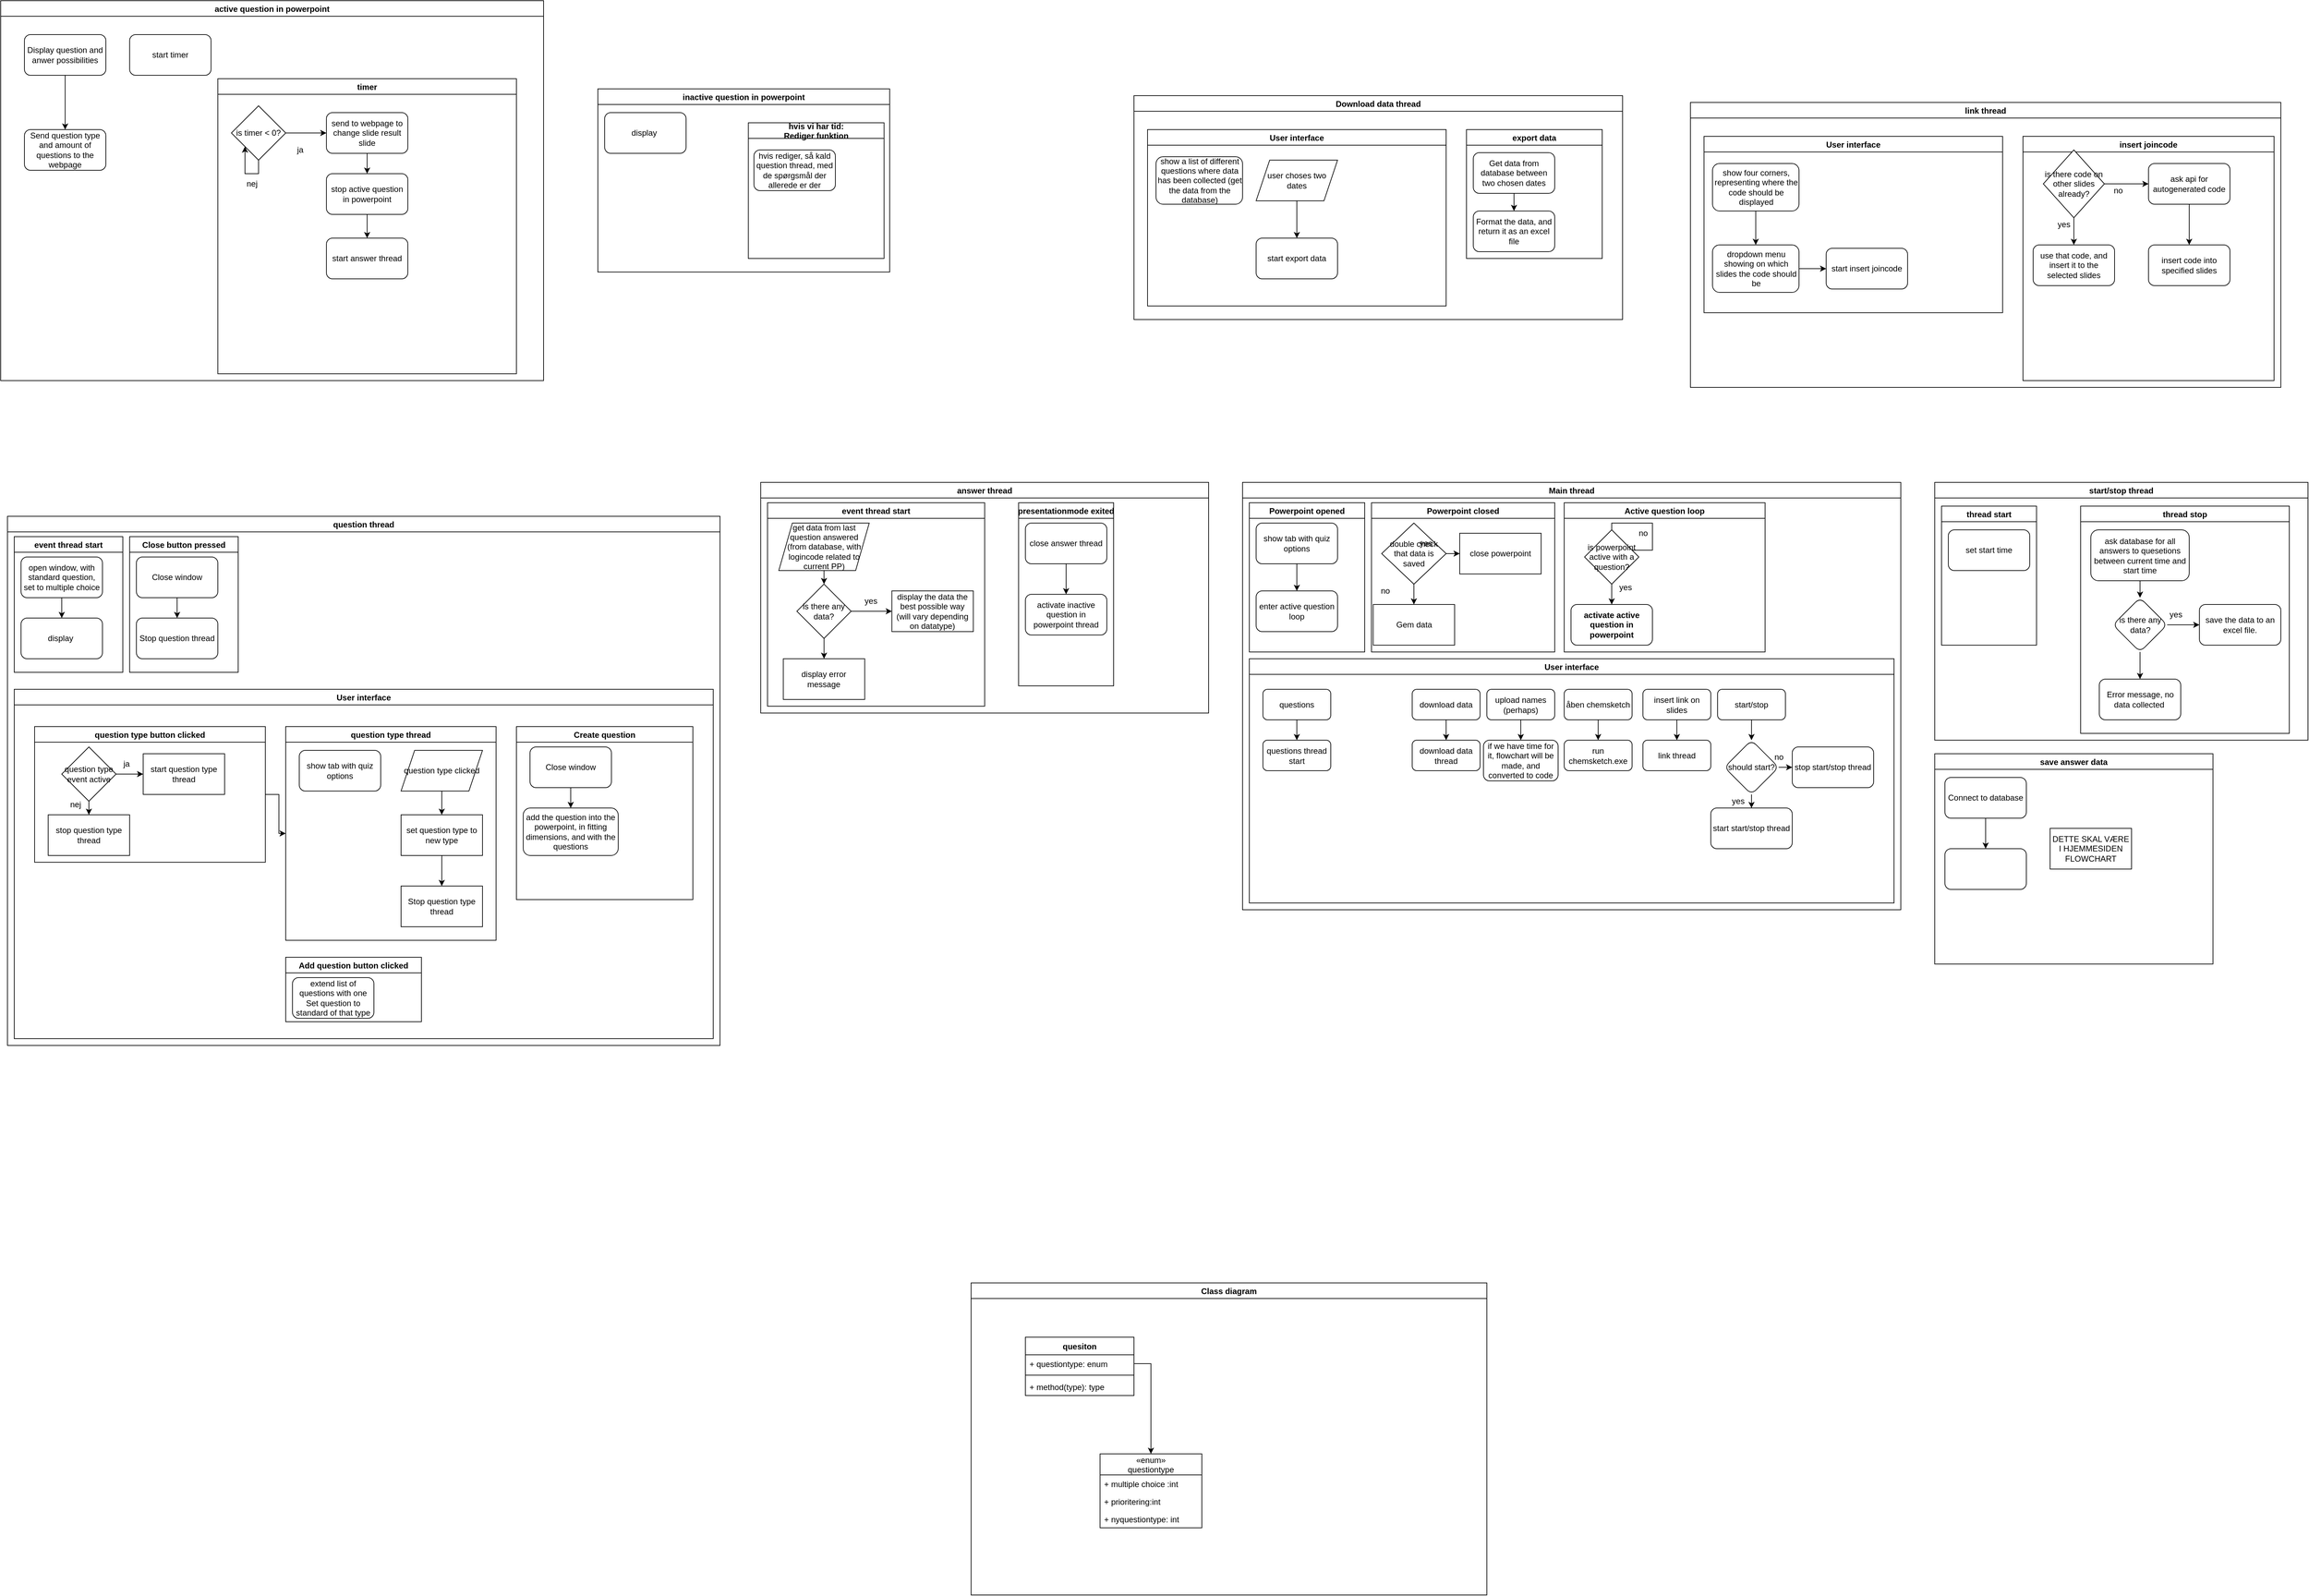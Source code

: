 <mxfile version="20.3.0" type="device"><diagram id="gqX06IdFqiMIVu1nSYgO" name="Side-1"><mxGraphModel dx="3585" dy="1862" grid="1" gridSize="10" guides="1" tooltips="1" connect="1" arrows="1" fold="1" page="1" pageScale="1" pageWidth="827" pageHeight="1169" math="0" shadow="0"><root><mxCell id="0"/><mxCell id="1" parent="0"/><mxCell id="KFCejY-VL7crPzXqSLOR-3" value="start/stop thread" style="swimlane;" parent="1" vertex="1"><mxGeometry x="960" y="280" width="550" height="380" as="geometry"/></mxCell><mxCell id="HixkjspeuU4x75Afm-0R-80" value="thread start" style="swimlane;" vertex="1" parent="KFCejY-VL7crPzXqSLOR-3"><mxGeometry x="10" y="35" width="140" height="205" as="geometry"/></mxCell><mxCell id="HixkjspeuU4x75Afm-0R-84" value="set start time" style="rounded=1;whiteSpace=wrap;html=1;" vertex="1" parent="HixkjspeuU4x75Afm-0R-80"><mxGeometry x="10" y="35" width="120" height="60" as="geometry"/></mxCell><mxCell id="HixkjspeuU4x75Afm-0R-81" value="thread stop" style="swimlane;" vertex="1" parent="KFCejY-VL7crPzXqSLOR-3"><mxGeometry x="215" y="35" width="307.5" height="335" as="geometry"/></mxCell><mxCell id="HixkjspeuU4x75Afm-0R-89" value="" style="edgeStyle=orthogonalEdgeStyle;rounded=0;orthogonalLoop=1;jettySize=auto;html=1;" edge="1" parent="HixkjspeuU4x75Afm-0R-81" source="HixkjspeuU4x75Afm-0R-85" target="HixkjspeuU4x75Afm-0R-88"><mxGeometry relative="1" as="geometry"/></mxCell><mxCell id="HixkjspeuU4x75Afm-0R-85" value="ask database for all answers to quesetions between current time and start time" style="rounded=1;whiteSpace=wrap;html=1;" vertex="1" parent="HixkjspeuU4x75Afm-0R-81"><mxGeometry x="15" y="35" width="145" height="75" as="geometry"/></mxCell><mxCell id="HixkjspeuU4x75Afm-0R-91" value="" style="edgeStyle=orthogonalEdgeStyle;rounded=0;orthogonalLoop=1;jettySize=auto;html=1;" edge="1" parent="HixkjspeuU4x75Afm-0R-81" source="HixkjspeuU4x75Afm-0R-88" target="HixkjspeuU4x75Afm-0R-90"><mxGeometry relative="1" as="geometry"/></mxCell><mxCell id="HixkjspeuU4x75Afm-0R-93" value="" style="edgeStyle=orthogonalEdgeStyle;rounded=0;orthogonalLoop=1;jettySize=auto;html=1;" edge="1" parent="HixkjspeuU4x75Afm-0R-81" source="HixkjspeuU4x75Afm-0R-88" target="HixkjspeuU4x75Afm-0R-92"><mxGeometry relative="1" as="geometry"/></mxCell><mxCell id="HixkjspeuU4x75Afm-0R-88" value="is there any data?" style="rhombus;whiteSpace=wrap;html=1;rounded=1;" vertex="1" parent="HixkjspeuU4x75Afm-0R-81"><mxGeometry x="47.5" y="135" width="80" height="80" as="geometry"/></mxCell><mxCell id="HixkjspeuU4x75Afm-0R-90" value="save the data to an excel file." style="whiteSpace=wrap;html=1;rounded=1;" vertex="1" parent="HixkjspeuU4x75Afm-0R-81"><mxGeometry x="175" y="145" width="120" height="60" as="geometry"/></mxCell><mxCell id="HixkjspeuU4x75Afm-0R-92" value="Error message, no data collected&amp;nbsp;" style="whiteSpace=wrap;html=1;rounded=1;" vertex="1" parent="HixkjspeuU4x75Afm-0R-81"><mxGeometry x="27.5" y="255" width="120" height="60" as="geometry"/></mxCell><mxCell id="HixkjspeuU4x75Afm-0R-94" value="yes" style="text;html=1;align=center;verticalAlign=middle;resizable=0;points=[];autosize=1;strokeColor=none;fillColor=none;" vertex="1" parent="HixkjspeuU4x75Afm-0R-81"><mxGeometry x="120" y="145" width="40" height="30" as="geometry"/></mxCell><mxCell id="KFCejY-VL7crPzXqSLOR-4" value="Main thread" style="swimlane;" parent="1" vertex="1"><mxGeometry x="-60" y="280" width="970" height="630" as="geometry"/></mxCell><mxCell id="KFCejY-VL7crPzXqSLOR-5" value="Powerpoint opened" style="swimlane;" parent="KFCejY-VL7crPzXqSLOR-4" vertex="1"><mxGeometry x="10" y="30" width="170" height="220" as="geometry"/></mxCell><mxCell id="HixkjspeuU4x75Afm-0R-272" value="" style="edgeStyle=orthogonalEdgeStyle;rounded=0;orthogonalLoop=1;jettySize=auto;html=1;" edge="1" parent="KFCejY-VL7crPzXqSLOR-5" source="KFCejY-VL7crPzXqSLOR-7" target="HixkjspeuU4x75Afm-0R-271"><mxGeometry relative="1" as="geometry"/></mxCell><mxCell id="KFCejY-VL7crPzXqSLOR-7" value="show tab with quiz options" style="rounded=1;whiteSpace=wrap;html=1;" parent="KFCejY-VL7crPzXqSLOR-5" vertex="1"><mxGeometry x="10" y="30" width="120" height="60" as="geometry"/></mxCell><mxCell id="HixkjspeuU4x75Afm-0R-271" value="enter active question loop" style="whiteSpace=wrap;html=1;rounded=1;" vertex="1" parent="KFCejY-VL7crPzXqSLOR-5"><mxGeometry x="10" y="130" width="120" height="60" as="geometry"/></mxCell><mxCell id="KFCejY-VL7crPzXqSLOR-8" value="Powerpoint closed" style="swimlane;" parent="KFCejY-VL7crPzXqSLOR-4" vertex="1"><mxGeometry x="190" y="30" width="270" height="220" as="geometry"/></mxCell><mxCell id="KFCejY-VL7crPzXqSLOR-15" value="" style="edgeStyle=orthogonalEdgeStyle;rounded=0;orthogonalLoop=1;jettySize=auto;html=1;" parent="KFCejY-VL7crPzXqSLOR-8" source="KFCejY-VL7crPzXqSLOR-10" target="KFCejY-VL7crPzXqSLOR-14" edge="1"><mxGeometry relative="1" as="geometry"/></mxCell><mxCell id="KFCejY-VL7crPzXqSLOR-10" value="double check that data is saved" style="rhombus;whiteSpace=wrap;html=1;" parent="KFCejY-VL7crPzXqSLOR-8" vertex="1"><mxGeometry x="15" y="30" width="95" height="90" as="geometry"/></mxCell><mxCell id="KFCejY-VL7crPzXqSLOR-11" value="close powerpoint" style="whiteSpace=wrap;html=1;" parent="KFCejY-VL7crPzXqSLOR-8" vertex="1"><mxGeometry x="130" y="45" width="120" height="60" as="geometry"/></mxCell><mxCell id="KFCejY-VL7crPzXqSLOR-12" value="" style="edgeStyle=orthogonalEdgeStyle;rounded=0;orthogonalLoop=1;jettySize=auto;html=1;" parent="KFCejY-VL7crPzXqSLOR-8" source="KFCejY-VL7crPzXqSLOR-10" target="KFCejY-VL7crPzXqSLOR-11" edge="1"><mxGeometry relative="1" as="geometry"/></mxCell><mxCell id="KFCejY-VL7crPzXqSLOR-14" value="Gem data" style="whiteSpace=wrap;html=1;" parent="KFCejY-VL7crPzXqSLOR-8" vertex="1"><mxGeometry x="2.5" y="150" width="120" height="60" as="geometry"/></mxCell><mxCell id="KFCejY-VL7crPzXqSLOR-16" value="User interface" style="swimlane;" parent="KFCejY-VL7crPzXqSLOR-4" vertex="1"><mxGeometry x="10" y="260" width="950" height="360" as="geometry"/></mxCell><mxCell id="KFCejY-VL7crPzXqSLOR-47" value="" style="edgeStyle=orthogonalEdgeStyle;rounded=0;orthogonalLoop=1;jettySize=auto;html=1;" parent="KFCejY-VL7crPzXqSLOR-16" source="KFCejY-VL7crPzXqSLOR-17" target="KFCejY-VL7crPzXqSLOR-46" edge="1"><mxGeometry relative="1" as="geometry"/></mxCell><mxCell id="KFCejY-VL7crPzXqSLOR-17" value="questions" style="rounded=1;whiteSpace=wrap;html=1;" parent="KFCejY-VL7crPzXqSLOR-16" vertex="1"><mxGeometry x="20" y="45" width="100" height="45" as="geometry"/></mxCell><mxCell id="HixkjspeuU4x75Afm-0R-4" value="" style="edgeStyle=orthogonalEdgeStyle;rounded=0;orthogonalLoop=1;jettySize=auto;html=1;" edge="1" parent="KFCejY-VL7crPzXqSLOR-16" source="KFCejY-VL7crPzXqSLOR-42" target="HixkjspeuU4x75Afm-0R-3"><mxGeometry relative="1" as="geometry"/></mxCell><mxCell id="KFCejY-VL7crPzXqSLOR-42" value="download data" style="rounded=1;whiteSpace=wrap;html=1;" parent="KFCejY-VL7crPzXqSLOR-16" vertex="1"><mxGeometry x="240" y="45" width="100" height="45" as="geometry"/></mxCell><mxCell id="HixkjspeuU4x75Afm-0R-32" value="" style="edgeStyle=orthogonalEdgeStyle;rounded=0;orthogonalLoop=1;jettySize=auto;html=1;" edge="1" parent="KFCejY-VL7crPzXqSLOR-16" source="KFCejY-VL7crPzXqSLOR-41" target="HixkjspeuU4x75Afm-0R-31"><mxGeometry relative="1" as="geometry"/></mxCell><mxCell id="KFCejY-VL7crPzXqSLOR-41" value="upload names (perhaps)" style="rounded=1;whiteSpace=wrap;html=1;" parent="KFCejY-VL7crPzXqSLOR-16" vertex="1"><mxGeometry x="350" y="45" width="100" height="45" as="geometry"/></mxCell><mxCell id="HixkjspeuU4x75Afm-0R-34" value="" style="edgeStyle=orthogonalEdgeStyle;rounded=0;orthogonalLoop=1;jettySize=auto;html=1;" edge="1" parent="KFCejY-VL7crPzXqSLOR-16" source="KFCejY-VL7crPzXqSLOR-43" target="HixkjspeuU4x75Afm-0R-33"><mxGeometry relative="1" as="geometry"/></mxCell><mxCell id="KFCejY-VL7crPzXqSLOR-43" value="åben chemsketch" style="rounded=1;whiteSpace=wrap;html=1;" parent="KFCejY-VL7crPzXqSLOR-16" vertex="1"><mxGeometry x="464" y="45" width="100" height="45" as="geometry"/></mxCell><mxCell id="HixkjspeuU4x75Afm-0R-36" value="" style="edgeStyle=orthogonalEdgeStyle;rounded=0;orthogonalLoop=1;jettySize=auto;html=1;" edge="1" parent="KFCejY-VL7crPzXqSLOR-16" source="KFCejY-VL7crPzXqSLOR-44" target="HixkjspeuU4x75Afm-0R-35"><mxGeometry relative="1" as="geometry"/></mxCell><mxCell id="KFCejY-VL7crPzXqSLOR-44" value="insert link on slides" style="rounded=1;whiteSpace=wrap;html=1;" parent="KFCejY-VL7crPzXqSLOR-16" vertex="1"><mxGeometry x="580" y="45" width="100" height="45" as="geometry"/></mxCell><mxCell id="HixkjspeuU4x75Afm-0R-73" value="" style="edgeStyle=orthogonalEdgeStyle;rounded=0;orthogonalLoop=1;jettySize=auto;html=1;" edge="1" parent="KFCejY-VL7crPzXqSLOR-16" source="KFCejY-VL7crPzXqSLOR-45" target="HixkjspeuU4x75Afm-0R-72"><mxGeometry relative="1" as="geometry"/></mxCell><mxCell id="KFCejY-VL7crPzXqSLOR-45" value="start/stop" style="rounded=1;whiteSpace=wrap;html=1;" parent="KFCejY-VL7crPzXqSLOR-16" vertex="1"><mxGeometry x="690" y="45" width="100" height="45" as="geometry"/></mxCell><mxCell id="KFCejY-VL7crPzXqSLOR-46" value="questions thread start" style="rounded=1;whiteSpace=wrap;html=1;" parent="KFCejY-VL7crPzXqSLOR-16" vertex="1"><mxGeometry x="20" y="120" width="100" height="45" as="geometry"/></mxCell><mxCell id="HixkjspeuU4x75Afm-0R-3" value="download data thread" style="rounded=1;whiteSpace=wrap;html=1;" vertex="1" parent="KFCejY-VL7crPzXqSLOR-16"><mxGeometry x="240" y="120" width="100" height="45" as="geometry"/></mxCell><mxCell id="HixkjspeuU4x75Afm-0R-31" value="if we have time for it, flowchart will be made, and converted to code" style="rounded=1;whiteSpace=wrap;html=1;" vertex="1" parent="KFCejY-VL7crPzXqSLOR-16"><mxGeometry x="345" y="120" width="110" height="60" as="geometry"/></mxCell><mxCell id="HixkjspeuU4x75Afm-0R-33" value="run chemsketch.exe" style="rounded=1;whiteSpace=wrap;html=1;" vertex="1" parent="KFCejY-VL7crPzXqSLOR-16"><mxGeometry x="464" y="120" width="100" height="45" as="geometry"/></mxCell><mxCell id="HixkjspeuU4x75Afm-0R-35" value="link thread" style="rounded=1;whiteSpace=wrap;html=1;" vertex="1" parent="KFCejY-VL7crPzXqSLOR-16"><mxGeometry x="580" y="120" width="100" height="45" as="geometry"/></mxCell><mxCell id="HixkjspeuU4x75Afm-0R-75" value="" style="edgeStyle=orthogonalEdgeStyle;rounded=0;orthogonalLoop=1;jettySize=auto;html=1;" edge="1" parent="KFCejY-VL7crPzXqSLOR-16" source="HixkjspeuU4x75Afm-0R-72" target="HixkjspeuU4x75Afm-0R-74"><mxGeometry relative="1" as="geometry"/></mxCell><mxCell id="HixkjspeuU4x75Afm-0R-77" value="" style="edgeStyle=orthogonalEdgeStyle;rounded=0;orthogonalLoop=1;jettySize=auto;html=1;" edge="1" parent="KFCejY-VL7crPzXqSLOR-16" source="HixkjspeuU4x75Afm-0R-72" target="HixkjspeuU4x75Afm-0R-76"><mxGeometry relative="1" as="geometry"/></mxCell><mxCell id="HixkjspeuU4x75Afm-0R-72" value="should start?" style="rhombus;whiteSpace=wrap;html=1;rounded=1;" vertex="1" parent="KFCejY-VL7crPzXqSLOR-16"><mxGeometry x="700" y="120" width="80" height="80" as="geometry"/></mxCell><mxCell id="HixkjspeuU4x75Afm-0R-74" value="stop start/stop thread" style="whiteSpace=wrap;html=1;rounded=1;" vertex="1" parent="KFCejY-VL7crPzXqSLOR-16"><mxGeometry x="800" y="130" width="120" height="60" as="geometry"/></mxCell><mxCell id="HixkjspeuU4x75Afm-0R-76" value="start start/stop thread" style="whiteSpace=wrap;html=1;rounded=1;" vertex="1" parent="KFCejY-VL7crPzXqSLOR-16"><mxGeometry x="680" y="220" width="120" height="60" as="geometry"/></mxCell><mxCell id="HixkjspeuU4x75Afm-0R-79" value="no" style="text;html=1;align=center;verticalAlign=middle;resizable=0;points=[];autosize=1;strokeColor=none;fillColor=none;" vertex="1" parent="KFCejY-VL7crPzXqSLOR-16"><mxGeometry x="760" y="130" width="40" height="30" as="geometry"/></mxCell><mxCell id="HixkjspeuU4x75Afm-0R-270" value="Active question loop" style="swimlane;" vertex="1" parent="KFCejY-VL7crPzXqSLOR-4"><mxGeometry x="474" y="30" width="296" height="220" as="geometry"/></mxCell><mxCell id="HixkjspeuU4x75Afm-0R-276" value="" style="edgeStyle=orthogonalEdgeStyle;rounded=0;orthogonalLoop=1;jettySize=auto;html=1;" edge="1" parent="HixkjspeuU4x75Afm-0R-270" source="HixkjspeuU4x75Afm-0R-274" target="HixkjspeuU4x75Afm-0R-275"><mxGeometry relative="1" as="geometry"/></mxCell><mxCell id="HixkjspeuU4x75Afm-0R-278" value="" style="edgeStyle=orthogonalEdgeStyle;rounded=0;orthogonalLoop=1;jettySize=auto;html=1;entryX=0.5;entryY=0;entryDx=0;entryDy=0;" edge="1" parent="HixkjspeuU4x75Afm-0R-270" source="HixkjspeuU4x75Afm-0R-274" target="HixkjspeuU4x75Afm-0R-274"><mxGeometry relative="1" as="geometry"><mxPoint x="156" y="70" as="targetPoint"/><Array as="points"><mxPoint x="70" y="30"/><mxPoint x="130" y="30"/><mxPoint x="130" y="70"/><mxPoint x="70" y="70"/></Array></mxGeometry></mxCell><mxCell id="HixkjspeuU4x75Afm-0R-274" value="is powerpoint active with a question?" style="rhombus;whiteSpace=wrap;html=1;" vertex="1" parent="HixkjspeuU4x75Afm-0R-270"><mxGeometry x="30" y="40" width="80" height="80" as="geometry"/></mxCell><mxCell id="HixkjspeuU4x75Afm-0R-275" value="&lt;span style=&quot;font-weight: 700;&quot;&gt;activate&amp;nbsp;&lt;/span&gt;&lt;span style=&quot;font-weight: 700;&quot;&gt;active question in powerpoint&lt;/span&gt;" style="rounded=1;whiteSpace=wrap;html=1;" vertex="1" parent="HixkjspeuU4x75Afm-0R-270"><mxGeometry x="10" y="150" width="120" height="60" as="geometry"/></mxCell><mxCell id="HixkjspeuU4x75Afm-0R-280" value="yes" style="text;html=1;align=center;verticalAlign=middle;resizable=0;points=[];autosize=1;strokeColor=none;fillColor=none;" vertex="1" parent="HixkjspeuU4x75Afm-0R-270"><mxGeometry x="70" y="110" width="40" height="30" as="geometry"/></mxCell><mxCell id="HixkjspeuU4x75Afm-0R-279" value="no" style="text;html=1;align=center;verticalAlign=middle;resizable=0;points=[];autosize=1;strokeColor=none;fillColor=none;" vertex="1" parent="HixkjspeuU4x75Afm-0R-270"><mxGeometry x="96" y="30" width="40" height="30" as="geometry"/></mxCell><mxCell id="KFCejY-VL7crPzXqSLOR-48" value="question thread" style="swimlane;" parent="1" vertex="1"><mxGeometry x="-1880" y="330" width="1050" height="780" as="geometry"/></mxCell><mxCell id="KFCejY-VL7crPzXqSLOR-49" value="event thread start" style="swimlane;" parent="KFCejY-VL7crPzXqSLOR-48" vertex="1"><mxGeometry x="10" y="30" width="160" height="200" as="geometry"/></mxCell><mxCell id="KFCejY-VL7crPzXqSLOR-61" value="" style="edgeStyle=orthogonalEdgeStyle;rounded=0;orthogonalLoop=1;jettySize=auto;html=1;" parent="KFCejY-VL7crPzXqSLOR-49" source="KFCejY-VL7crPzXqSLOR-50" target="KFCejY-VL7crPzXqSLOR-60" edge="1"><mxGeometry relative="1" as="geometry"/></mxCell><mxCell id="KFCejY-VL7crPzXqSLOR-50" value="open window, with standard question, set to multiple choice" style="rounded=1;whiteSpace=wrap;html=1;" parent="KFCejY-VL7crPzXqSLOR-49" vertex="1"><mxGeometry x="10" y="30" width="120" height="60" as="geometry"/></mxCell><mxCell id="KFCejY-VL7crPzXqSLOR-60" value="display&amp;nbsp;" style="rounded=1;whiteSpace=wrap;html=1;" parent="KFCejY-VL7crPzXqSLOR-49" vertex="1"><mxGeometry x="10" y="120" width="120" height="60" as="geometry"/></mxCell><mxCell id="KFCejY-VL7crPzXqSLOR-55" value="Close button pressed" style="swimlane;" parent="KFCejY-VL7crPzXqSLOR-48" vertex="1"><mxGeometry x="180" y="30" width="160" height="200" as="geometry"/></mxCell><mxCell id="KFCejY-VL7crPzXqSLOR-56" value="Close window" style="rounded=1;whiteSpace=wrap;html=1;" parent="KFCejY-VL7crPzXqSLOR-55" vertex="1"><mxGeometry x="10" y="30" width="120" height="60" as="geometry"/></mxCell><mxCell id="KFCejY-VL7crPzXqSLOR-110" value="Stop question thread" style="rounded=1;whiteSpace=wrap;html=1;" parent="KFCejY-VL7crPzXqSLOR-55" vertex="1"><mxGeometry x="10" y="120" width="120" height="60" as="geometry"/></mxCell><mxCell id="KFCejY-VL7crPzXqSLOR-111" style="edgeStyle=orthogonalEdgeStyle;rounded=0;orthogonalLoop=1;jettySize=auto;html=1;" parent="KFCejY-VL7crPzXqSLOR-55" source="KFCejY-VL7crPzXqSLOR-56" target="KFCejY-VL7crPzXqSLOR-110" edge="1"><mxGeometry relative="1" as="geometry"/></mxCell><mxCell id="HixkjspeuU4x75Afm-0R-117" value="User interface" style="swimlane;startSize=23;" vertex="1" parent="KFCejY-VL7crPzXqSLOR-48"><mxGeometry x="10" y="255" width="1030" height="515" as="geometry"/></mxCell><mxCell id="HixkjspeuU4x75Afm-0R-119" style="edgeStyle=orthogonalEdgeStyle;rounded=0;orthogonalLoop=1;jettySize=auto;html=1;entryX=0;entryY=0.5;entryDx=0;entryDy=0;" edge="1" parent="HixkjspeuU4x75Afm-0R-117" source="KFCejY-VL7crPzXqSLOR-69" target="KFCejY-VL7crPzXqSLOR-53"><mxGeometry relative="1" as="geometry"/></mxCell><mxCell id="KFCejY-VL7crPzXqSLOR-69" value="question type button clicked" style="swimlane;" parent="HixkjspeuU4x75Afm-0R-117" vertex="1"><mxGeometry x="30" y="55" width="340" height="200" as="geometry"/></mxCell><mxCell id="KFCejY-VL7crPzXqSLOR-85" value="question type event active" style="rhombus;whiteSpace=wrap;html=1;" parent="KFCejY-VL7crPzXqSLOR-69" vertex="1"><mxGeometry x="40" y="30" width="80" height="80" as="geometry"/></mxCell><mxCell id="KFCejY-VL7crPzXqSLOR-86" value="start question type thread" style="whiteSpace=wrap;html=1;" parent="KFCejY-VL7crPzXqSLOR-69" vertex="1"><mxGeometry x="160" y="40" width="120" height="60" as="geometry"/></mxCell><mxCell id="KFCejY-VL7crPzXqSLOR-87" value="" style="edgeStyle=orthogonalEdgeStyle;rounded=0;orthogonalLoop=1;jettySize=auto;html=1;" parent="KFCejY-VL7crPzXqSLOR-69" source="KFCejY-VL7crPzXqSLOR-85" target="KFCejY-VL7crPzXqSLOR-86" edge="1"><mxGeometry relative="1" as="geometry"/></mxCell><mxCell id="KFCejY-VL7crPzXqSLOR-91" value="stop question type thread" style="whiteSpace=wrap;html=1;" parent="KFCejY-VL7crPzXqSLOR-69" vertex="1"><mxGeometry x="20" y="130" width="120" height="60" as="geometry"/></mxCell><mxCell id="KFCejY-VL7crPzXqSLOR-92" style="edgeStyle=orthogonalEdgeStyle;rounded=0;orthogonalLoop=1;jettySize=auto;html=1;" parent="KFCejY-VL7crPzXqSLOR-69" source="KFCejY-VL7crPzXqSLOR-85" target="KFCejY-VL7crPzXqSLOR-91" edge="1"><mxGeometry relative="1" as="geometry"/></mxCell><mxCell id="KFCejY-VL7crPzXqSLOR-88" value="ja" style="text;html=1;align=center;verticalAlign=middle;resizable=0;points=[];autosize=1;strokeColor=none;fillColor=none;" parent="KFCejY-VL7crPzXqSLOR-69" vertex="1"><mxGeometry x="120" y="40" width="30" height="30" as="geometry"/></mxCell><mxCell id="KFCejY-VL7crPzXqSLOR-93" value="nej" style="text;html=1;align=center;verticalAlign=middle;resizable=0;points=[];autosize=1;strokeColor=none;fillColor=none;" parent="KFCejY-VL7crPzXqSLOR-69" vertex="1"><mxGeometry x="40" y="100" width="40" height="30" as="geometry"/></mxCell><mxCell id="KFCejY-VL7crPzXqSLOR-53" value="question type thread" style="swimlane;" parent="HixkjspeuU4x75Afm-0R-117" vertex="1"><mxGeometry x="400" y="55" width="310" height="315" as="geometry"/></mxCell><mxCell id="KFCejY-VL7crPzXqSLOR-52" value="show tab with quiz options" style="rounded=1;whiteSpace=wrap;html=1;" parent="KFCejY-VL7crPzXqSLOR-53" vertex="1"><mxGeometry x="20" y="35" width="120" height="60" as="geometry"/></mxCell><mxCell id="KFCejY-VL7crPzXqSLOR-108" value="" style="edgeStyle=orthogonalEdgeStyle;rounded=0;orthogonalLoop=1;jettySize=auto;html=1;" parent="KFCejY-VL7crPzXqSLOR-53" source="KFCejY-VL7crPzXqSLOR-99" target="KFCejY-VL7crPzXqSLOR-107" edge="1"><mxGeometry relative="1" as="geometry"/></mxCell><mxCell id="KFCejY-VL7crPzXqSLOR-99" value="set question type to new type" style="whiteSpace=wrap;html=1;" parent="KFCejY-VL7crPzXqSLOR-53" vertex="1"><mxGeometry x="170" y="130" width="120" height="60" as="geometry"/></mxCell><mxCell id="KFCejY-VL7crPzXqSLOR-106" style="edgeStyle=orthogonalEdgeStyle;rounded=0;orthogonalLoop=1;jettySize=auto;html=1;" parent="KFCejY-VL7crPzXqSLOR-53" source="KFCejY-VL7crPzXqSLOR-105" target="KFCejY-VL7crPzXqSLOR-99" edge="1"><mxGeometry relative="1" as="geometry"><Array as="points"><mxPoint x="230" y="125"/><mxPoint x="230" y="125"/></Array></mxGeometry></mxCell><mxCell id="KFCejY-VL7crPzXqSLOR-105" value="question type clicked" style="shape=parallelogram;perimeter=parallelogramPerimeter;whiteSpace=wrap;html=1;fixedSize=1;" parent="KFCejY-VL7crPzXqSLOR-53" vertex="1"><mxGeometry x="170" y="35" width="120" height="60" as="geometry"/></mxCell><mxCell id="KFCejY-VL7crPzXqSLOR-107" value="Stop question type thread" style="whiteSpace=wrap;html=1;" parent="KFCejY-VL7crPzXqSLOR-53" vertex="1"><mxGeometry x="170" y="235" width="120" height="60" as="geometry"/></mxCell><mxCell id="HixkjspeuU4x75Afm-0R-132" value="Create question" style="swimlane;" vertex="1" parent="HixkjspeuU4x75Afm-0R-117"><mxGeometry x="740" y="55" width="260" height="255" as="geometry"/></mxCell><mxCell id="HixkjspeuU4x75Afm-0R-133" value="Close window" style="rounded=1;whiteSpace=wrap;html=1;" vertex="1" parent="HixkjspeuU4x75Afm-0R-132"><mxGeometry x="20" y="30" width="120" height="60" as="geometry"/></mxCell><mxCell id="HixkjspeuU4x75Afm-0R-134" value="add the question into the powerpoint, in fitting dimensions, and with the questions" style="rounded=1;whiteSpace=wrap;html=1;" vertex="1" parent="HixkjspeuU4x75Afm-0R-132"><mxGeometry x="10" y="120" width="140" height="70" as="geometry"/></mxCell><mxCell id="HixkjspeuU4x75Afm-0R-135" style="edgeStyle=orthogonalEdgeStyle;rounded=0;orthogonalLoop=1;jettySize=auto;html=1;" edge="1" parent="HixkjspeuU4x75Afm-0R-132" source="HixkjspeuU4x75Afm-0R-133" target="HixkjspeuU4x75Afm-0R-134"><mxGeometry relative="1" as="geometry"/></mxCell><mxCell id="HixkjspeuU4x75Afm-0R-136" value="Add question button clicked" style="swimlane;" vertex="1" parent="HixkjspeuU4x75Afm-0R-117"><mxGeometry x="400" y="395" width="200" height="95" as="geometry"/></mxCell><mxCell id="HixkjspeuU4x75Afm-0R-137" value="extend list of questions with one&lt;br&gt;Set question to standard of that type" style="rounded=1;whiteSpace=wrap;html=1;" vertex="1" parent="HixkjspeuU4x75Afm-0R-136"><mxGeometry x="10" y="30" width="120" height="60" as="geometry"/></mxCell><mxCell id="KFCejY-VL7crPzXqSLOR-112" value="answer thread" style="swimlane;" parent="1" vertex="1"><mxGeometry x="-770" y="280" width="660" height="340" as="geometry"/></mxCell><mxCell id="KFCejY-VL7crPzXqSLOR-113" value="event thread start" style="swimlane;" parent="KFCejY-VL7crPzXqSLOR-112" vertex="1"><mxGeometry x="10" y="30" width="320" height="300" as="geometry"/></mxCell><mxCell id="HixkjspeuU4x75Afm-0R-247" value="get data from last question answered (from database, with logincode related to current PP)" style="shape=parallelogram;perimeter=parallelogramPerimeter;whiteSpace=wrap;html=1;fixedSize=1;" vertex="1" parent="KFCejY-VL7crPzXqSLOR-113"><mxGeometry x="16.63" y="30" width="133.25" height="70" as="geometry"/></mxCell><mxCell id="HixkjspeuU4x75Afm-0R-250" value="is there any data?" style="rhombus;whiteSpace=wrap;html=1;" vertex="1" parent="KFCejY-VL7crPzXqSLOR-113"><mxGeometry x="43.25" y="120" width="80" height="80" as="geometry"/></mxCell><mxCell id="HixkjspeuU4x75Afm-0R-246" value="" style="edgeStyle=orthogonalEdgeStyle;rounded=0;orthogonalLoop=1;jettySize=auto;html=1;entryX=0.5;entryY=0;entryDx=0;entryDy=0;" edge="1" parent="KFCejY-VL7crPzXqSLOR-113" source="HixkjspeuU4x75Afm-0R-247" target="HixkjspeuU4x75Afm-0R-250"><mxGeometry relative="1" as="geometry"><mxPoint x="90" y="130" as="targetPoint"/></mxGeometry></mxCell><mxCell id="HixkjspeuU4x75Afm-0R-251" value="display the data the best possible way (will vary depending on datatype)" style="whiteSpace=wrap;html=1;" vertex="1" parent="KFCejY-VL7crPzXqSLOR-113"><mxGeometry x="183.25" y="130" width="120" height="60" as="geometry"/></mxCell><mxCell id="HixkjspeuU4x75Afm-0R-248" value="" style="edgeStyle=orthogonalEdgeStyle;rounded=0;orthogonalLoop=1;jettySize=auto;html=1;" edge="1" parent="KFCejY-VL7crPzXqSLOR-113" source="HixkjspeuU4x75Afm-0R-250" target="HixkjspeuU4x75Afm-0R-251"><mxGeometry relative="1" as="geometry"/></mxCell><mxCell id="HixkjspeuU4x75Afm-0R-252" value="yes" style="text;html=1;align=center;verticalAlign=middle;resizable=0;points=[];autosize=1;strokeColor=none;fillColor=none;" vertex="1" parent="KFCejY-VL7crPzXqSLOR-113"><mxGeometry x="131.75" y="130" width="40" height="30" as="geometry"/></mxCell><mxCell id="HixkjspeuU4x75Afm-0R-253" value="display error message" style="whiteSpace=wrap;html=1;" vertex="1" parent="KFCejY-VL7crPzXqSLOR-113"><mxGeometry x="23.25" y="230" width="120" height="60" as="geometry"/></mxCell><mxCell id="HixkjspeuU4x75Afm-0R-249" value="" style="edgeStyle=orthogonalEdgeStyle;rounded=0;orthogonalLoop=1;jettySize=auto;html=1;" edge="1" parent="KFCejY-VL7crPzXqSLOR-113" source="HixkjspeuU4x75Afm-0R-250" target="HixkjspeuU4x75Afm-0R-253"><mxGeometry relative="1" as="geometry"/></mxCell><mxCell id="HixkjspeuU4x75Afm-0R-112" value="presentationmode exited" style="swimlane;" vertex="1" parent="KFCejY-VL7crPzXqSLOR-112"><mxGeometry x="380" y="30" width="140" height="270" as="geometry"/></mxCell><mxCell id="HixkjspeuU4x75Afm-0R-260" value="" style="edgeStyle=orthogonalEdgeStyle;rounded=0;orthogonalLoop=1;jettySize=auto;html=1;" edge="1" parent="HixkjspeuU4x75Afm-0R-112" source="HixkjspeuU4x75Afm-0R-113" target="HixkjspeuU4x75Afm-0R-259"><mxGeometry relative="1" as="geometry"/></mxCell><mxCell id="HixkjspeuU4x75Afm-0R-113" value="close answer thread" style="rounded=1;whiteSpace=wrap;html=1;" vertex="1" parent="HixkjspeuU4x75Afm-0R-112"><mxGeometry x="10" y="30" width="120" height="60" as="geometry"/></mxCell><mxCell id="HixkjspeuU4x75Afm-0R-259" value="activate inactive question in powerpoint thread" style="rounded=1;whiteSpace=wrap;html=1;" vertex="1" parent="HixkjspeuU4x75Afm-0R-112"><mxGeometry x="10" y="135" width="120" height="60" as="geometry"/></mxCell><mxCell id="HixkjspeuU4x75Afm-0R-5" value="Download data thread" style="swimlane;" vertex="1" parent="1"><mxGeometry x="-220" y="-290" width="720" height="330" as="geometry"/></mxCell><mxCell id="HixkjspeuU4x75Afm-0R-8" value="User interface" style="swimlane;" vertex="1" parent="HixkjspeuU4x75Afm-0R-5"><mxGeometry x="20" y="50" width="440" height="260" as="geometry"/></mxCell><mxCell id="HixkjspeuU4x75Afm-0R-25" value="" style="edgeStyle=orthogonalEdgeStyle;rounded=0;orthogonalLoop=1;jettySize=auto;html=1;" edge="1" parent="HixkjspeuU4x75Afm-0R-8" source="HixkjspeuU4x75Afm-0R-22" target="HixkjspeuU4x75Afm-0R-24"><mxGeometry relative="1" as="geometry"/></mxCell><mxCell id="HixkjspeuU4x75Afm-0R-22" value="user choses two dates" style="shape=parallelogram;perimeter=parallelogramPerimeter;whiteSpace=wrap;html=1;fixedSize=1;" vertex="1" parent="HixkjspeuU4x75Afm-0R-8"><mxGeometry x="160" y="45" width="120" height="60" as="geometry"/></mxCell><mxCell id="HixkjspeuU4x75Afm-0R-23" value="show a list of different questions where data has been collected (get the data from the database)" style="rounded=1;whiteSpace=wrap;html=1;" vertex="1" parent="HixkjspeuU4x75Afm-0R-8"><mxGeometry x="12.5" y="40" width="127.5" height="70" as="geometry"/></mxCell><mxCell id="HixkjspeuU4x75Afm-0R-24" value="start export data" style="rounded=1;whiteSpace=wrap;html=1;" vertex="1" parent="HixkjspeuU4x75Afm-0R-8"><mxGeometry x="160" y="160" width="120" height="60" as="geometry"/></mxCell><mxCell id="HixkjspeuU4x75Afm-0R-26" value="export data" style="swimlane;" vertex="1" parent="HixkjspeuU4x75Afm-0R-5"><mxGeometry x="490" y="50" width="200" height="190" as="geometry"/></mxCell><mxCell id="HixkjspeuU4x75Afm-0R-29" value="" style="edgeStyle=orthogonalEdgeStyle;rounded=0;orthogonalLoop=1;jettySize=auto;html=1;" edge="1" parent="HixkjspeuU4x75Afm-0R-26" source="HixkjspeuU4x75Afm-0R-27" target="HixkjspeuU4x75Afm-0R-28"><mxGeometry relative="1" as="geometry"/></mxCell><mxCell id="HixkjspeuU4x75Afm-0R-27" value="Get data from database between two chosen dates" style="rounded=1;whiteSpace=wrap;html=1;" vertex="1" parent="HixkjspeuU4x75Afm-0R-26"><mxGeometry x="10" y="34" width="120" height="60" as="geometry"/></mxCell><mxCell id="HixkjspeuU4x75Afm-0R-28" value="Format the data, and return it as an excel file" style="rounded=1;whiteSpace=wrap;html=1;" vertex="1" parent="HixkjspeuU4x75Afm-0R-26"><mxGeometry x="10" y="120" width="120" height="60" as="geometry"/></mxCell><mxCell id="HixkjspeuU4x75Afm-0R-37" value="link thread" style="swimlane;" vertex="1" parent="1"><mxGeometry x="600" y="-280" width="870" height="420" as="geometry"/></mxCell><mxCell id="HixkjspeuU4x75Afm-0R-38" value="User interface" style="swimlane;" vertex="1" parent="HixkjspeuU4x75Afm-0R-37"><mxGeometry x="20" y="50" width="440" height="260" as="geometry"/></mxCell><mxCell id="HixkjspeuU4x75Afm-0R-48" value="" style="edgeStyle=orthogonalEdgeStyle;rounded=0;orthogonalLoop=1;jettySize=auto;html=1;" edge="1" parent="HixkjspeuU4x75Afm-0R-38" source="HixkjspeuU4x75Afm-0R-41" target="HixkjspeuU4x75Afm-0R-47"><mxGeometry relative="1" as="geometry"/></mxCell><mxCell id="HixkjspeuU4x75Afm-0R-41" value="show four corners, representing where the code should be displayed" style="rounded=1;whiteSpace=wrap;html=1;" vertex="1" parent="HixkjspeuU4x75Afm-0R-38"><mxGeometry x="12.5" y="40" width="127.5" height="70" as="geometry"/></mxCell><mxCell id="HixkjspeuU4x75Afm-0R-42" value="start insert joincode" style="rounded=1;whiteSpace=wrap;html=1;" vertex="1" parent="HixkjspeuU4x75Afm-0R-38"><mxGeometry x="180" y="165" width="120" height="60" as="geometry"/></mxCell><mxCell id="HixkjspeuU4x75Afm-0R-52" value="" style="edgeStyle=orthogonalEdgeStyle;rounded=0;orthogonalLoop=1;jettySize=auto;html=1;" edge="1" parent="HixkjspeuU4x75Afm-0R-38" source="HixkjspeuU4x75Afm-0R-47" target="HixkjspeuU4x75Afm-0R-42"><mxGeometry relative="1" as="geometry"/></mxCell><mxCell id="HixkjspeuU4x75Afm-0R-47" value="dropdown menu showing on which slides the code should be" style="rounded=1;whiteSpace=wrap;html=1;" vertex="1" parent="HixkjspeuU4x75Afm-0R-38"><mxGeometry x="12.5" y="160" width="127.5" height="70" as="geometry"/></mxCell><mxCell id="HixkjspeuU4x75Afm-0R-43" value="insert joincode" style="swimlane;" vertex="1" parent="HixkjspeuU4x75Afm-0R-37"><mxGeometry x="490" y="50" width="370" height="360" as="geometry"/></mxCell><mxCell id="HixkjspeuU4x75Afm-0R-46" value="use that code, and insert it to the selected slides" style="rounded=1;whiteSpace=wrap;html=1;" vertex="1" parent="HixkjspeuU4x75Afm-0R-43"><mxGeometry x="15" y="160" width="120" height="60" as="geometry"/></mxCell><mxCell id="HixkjspeuU4x75Afm-0R-54" value="" style="edgeStyle=orthogonalEdgeStyle;rounded=0;orthogonalLoop=1;jettySize=auto;html=1;" edge="1" parent="HixkjspeuU4x75Afm-0R-43" source="HixkjspeuU4x75Afm-0R-53" target="HixkjspeuU4x75Afm-0R-46"><mxGeometry relative="1" as="geometry"/></mxCell><mxCell id="HixkjspeuU4x75Afm-0R-57" value="" style="edgeStyle=orthogonalEdgeStyle;rounded=0;orthogonalLoop=1;jettySize=auto;html=1;" edge="1" parent="HixkjspeuU4x75Afm-0R-43" source="HixkjspeuU4x75Afm-0R-53" target="HixkjspeuU4x75Afm-0R-56"><mxGeometry relative="1" as="geometry"/></mxCell><mxCell id="HixkjspeuU4x75Afm-0R-53" value="is there code on other slides already?" style="rhombus;whiteSpace=wrap;html=1;" vertex="1" parent="HixkjspeuU4x75Afm-0R-43"><mxGeometry x="30" y="20" width="90" height="100" as="geometry"/></mxCell><mxCell id="HixkjspeuU4x75Afm-0R-69" value="" style="edgeStyle=orthogonalEdgeStyle;rounded=0;orthogonalLoop=1;jettySize=auto;html=1;" edge="1" parent="HixkjspeuU4x75Afm-0R-43" source="HixkjspeuU4x75Afm-0R-56" target="HixkjspeuU4x75Afm-0R-61"><mxGeometry relative="1" as="geometry"/></mxCell><mxCell id="HixkjspeuU4x75Afm-0R-56" value="ask api for autogenerated code" style="rounded=1;whiteSpace=wrap;html=1;" vertex="1" parent="HixkjspeuU4x75Afm-0R-43"><mxGeometry x="185" y="40" width="120" height="60" as="geometry"/></mxCell><mxCell id="HixkjspeuU4x75Afm-0R-61" value="insert code into specified slides" style="whiteSpace=wrap;html=1;rounded=1;" vertex="1" parent="HixkjspeuU4x75Afm-0R-43"><mxGeometry x="185" y="160" width="120" height="60" as="geometry"/></mxCell><mxCell id="HixkjspeuU4x75Afm-0R-55" value="yes" style="text;html=1;align=center;verticalAlign=middle;resizable=0;points=[];autosize=1;strokeColor=none;fillColor=none;" vertex="1" parent="1"><mxGeometry x="1130" y="-115" width="40" height="30" as="geometry"/></mxCell><mxCell id="HixkjspeuU4x75Afm-0R-58" value="no" style="text;html=1;align=center;verticalAlign=middle;resizable=0;points=[];autosize=1;strokeColor=none;fillColor=none;" vertex="1" parent="1"><mxGeometry x="1210" y="-165" width="40" height="30" as="geometry"/></mxCell><mxCell id="HixkjspeuU4x75Afm-0R-78" value="yes" style="text;html=1;align=center;verticalAlign=middle;resizable=0;points=[];autosize=1;strokeColor=none;fillColor=none;" vertex="1" parent="1"><mxGeometry x="650" y="735" width="40" height="30" as="geometry"/></mxCell><mxCell id="HixkjspeuU4x75Afm-0R-96" value="yes" style="text;html=1;align=center;verticalAlign=middle;resizable=0;points=[];autosize=1;strokeColor=none;fillColor=none;" vertex="1" parent="1"><mxGeometry x="190" y="355" width="40" height="30" as="geometry"/></mxCell><mxCell id="HixkjspeuU4x75Afm-0R-97" value="no" style="text;html=1;align=center;verticalAlign=middle;resizable=0;points=[];autosize=1;strokeColor=none;fillColor=none;" vertex="1" parent="1"><mxGeometry x="130" y="425" width="40" height="30" as="geometry"/></mxCell><mxCell id="HixkjspeuU4x75Afm-0R-98" value="save answer data" style="swimlane;" vertex="1" parent="1"><mxGeometry x="960" y="680" width="410" height="310" as="geometry"/></mxCell><mxCell id="HixkjspeuU4x75Afm-0R-267" value="" style="edgeStyle=orthogonalEdgeStyle;rounded=0;orthogonalLoop=1;jettySize=auto;html=1;" edge="1" parent="HixkjspeuU4x75Afm-0R-98" source="HixkjspeuU4x75Afm-0R-99" target="HixkjspeuU4x75Afm-0R-266"><mxGeometry relative="1" as="geometry"/></mxCell><mxCell id="HixkjspeuU4x75Afm-0R-99" value="Connect to database" style="rounded=1;whiteSpace=wrap;html=1;" vertex="1" parent="HixkjspeuU4x75Afm-0R-98"><mxGeometry x="15" y="35" width="120" height="60" as="geometry"/></mxCell><mxCell id="HixkjspeuU4x75Afm-0R-266" value="" style="whiteSpace=wrap;html=1;rounded=1;" vertex="1" parent="HixkjspeuU4x75Afm-0R-98"><mxGeometry x="15" y="140" width="120" height="60" as="geometry"/></mxCell><mxCell id="HixkjspeuU4x75Afm-0R-268" value="DETTE SKAL VÆRE I HJEMMESIDEN FLOWCHART" style="whiteSpace=wrap;html=1;" vertex="1" parent="HixkjspeuU4x75Afm-0R-98"><mxGeometry x="170" y="110" width="120" height="60" as="geometry"/></mxCell><mxCell id="HixkjspeuU4x75Afm-0R-140" value="Class diagram" style="swimlane;" vertex="1" parent="1"><mxGeometry x="-460" y="1460" width="760" height="460" as="geometry"/></mxCell><mxCell id="HixkjspeuU4x75Afm-0R-141" value="quesiton" style="swimlane;fontStyle=1;align=center;verticalAlign=top;childLayout=stackLayout;horizontal=1;startSize=26;horizontalStack=0;resizeParent=1;resizeParentMax=0;resizeLast=0;collapsible=1;marginBottom=0;" vertex="1" parent="HixkjspeuU4x75Afm-0R-140"><mxGeometry x="80" y="80" width="160" height="86" as="geometry"/></mxCell><mxCell id="HixkjspeuU4x75Afm-0R-142" value="+ questiontype: enum" style="text;strokeColor=none;fillColor=none;align=left;verticalAlign=top;spacingLeft=4;spacingRight=4;overflow=hidden;rotatable=0;points=[[0,0.5],[1,0.5]];portConstraint=eastwest;" vertex="1" parent="HixkjspeuU4x75Afm-0R-141"><mxGeometry y="26" width="160" height="26" as="geometry"/></mxCell><mxCell id="HixkjspeuU4x75Afm-0R-143" value="" style="line;strokeWidth=1;fillColor=none;align=left;verticalAlign=middle;spacingTop=-1;spacingLeft=3;spacingRight=3;rotatable=0;labelPosition=right;points=[];portConstraint=eastwest;strokeColor=inherit;" vertex="1" parent="HixkjspeuU4x75Afm-0R-141"><mxGeometry y="52" width="160" height="8" as="geometry"/></mxCell><mxCell id="HixkjspeuU4x75Afm-0R-144" value="+ method(type): type" style="text;strokeColor=none;fillColor=none;align=left;verticalAlign=top;spacingLeft=4;spacingRight=4;overflow=hidden;rotatable=0;points=[[0,0.5],[1,0.5]];portConstraint=eastwest;" vertex="1" parent="HixkjspeuU4x75Afm-0R-141"><mxGeometry y="60" width="160" height="26" as="geometry"/></mxCell><mxCell id="HixkjspeuU4x75Afm-0R-164" value="«enum»&#10;questiontype" style="swimlane;fontStyle=0;childLayout=stackLayout;horizontal=1;startSize=31;fillColor=none;horizontalStack=0;resizeParent=1;resizeParentMax=0;resizeLast=0;collapsible=1;marginBottom=0;" vertex="1" parent="HixkjspeuU4x75Afm-0R-140"><mxGeometry x="190" y="252" width="150" height="109" as="geometry"/></mxCell><mxCell id="HixkjspeuU4x75Afm-0R-165" value="+ multiple choice :int " style="text;strokeColor=none;fillColor=none;align=left;verticalAlign=top;spacingLeft=4;spacingRight=4;overflow=hidden;rotatable=0;points=[[0,0.5],[1,0.5]];portConstraint=eastwest;" vertex="1" parent="HixkjspeuU4x75Afm-0R-164"><mxGeometry y="31" width="150" height="26" as="geometry"/></mxCell><mxCell id="HixkjspeuU4x75Afm-0R-169" value="+ prioritering:int " style="text;strokeColor=none;fillColor=none;align=left;verticalAlign=top;spacingLeft=4;spacingRight=4;overflow=hidden;rotatable=0;points=[[0,0.5],[1,0.5]];portConstraint=eastwest;" vertex="1" parent="HixkjspeuU4x75Afm-0R-164"><mxGeometry y="57" width="150" height="26" as="geometry"/></mxCell><mxCell id="HixkjspeuU4x75Afm-0R-172" value="+ nyquestiontype: int " style="text;strokeColor=none;fillColor=none;align=left;verticalAlign=top;spacingLeft=4;spacingRight=4;overflow=hidden;rotatable=0;points=[[0,0.5],[1,0.5]];portConstraint=eastwest;" vertex="1" parent="HixkjspeuU4x75Afm-0R-164"><mxGeometry y="83" width="150" height="26" as="geometry"/></mxCell><mxCell id="HixkjspeuU4x75Afm-0R-170" style="edgeStyle=orthogonalEdgeStyle;rounded=0;orthogonalLoop=1;jettySize=auto;html=1;entryX=0.5;entryY=0;entryDx=0;entryDy=0;" edge="1" parent="HixkjspeuU4x75Afm-0R-140" source="HixkjspeuU4x75Afm-0R-142" target="HixkjspeuU4x75Afm-0R-164"><mxGeometry relative="1" as="geometry"/></mxCell><mxCell id="HixkjspeuU4x75Afm-0R-173" value="active question in powerpoint" style="swimlane;" vertex="1" parent="1"><mxGeometry x="-1890" y="-430" width="800" height="560" as="geometry"/></mxCell><mxCell id="HixkjspeuU4x75Afm-0R-211" value="" style="edgeStyle=orthogonalEdgeStyle;rounded=0;orthogonalLoop=1;jettySize=auto;html=1;" edge="1" parent="HixkjspeuU4x75Afm-0R-173" source="HixkjspeuU4x75Afm-0R-209" target="HixkjspeuU4x75Afm-0R-210"><mxGeometry relative="1" as="geometry"/></mxCell><mxCell id="HixkjspeuU4x75Afm-0R-209" value="Display question and anwer possibilities" style="rounded=1;whiteSpace=wrap;html=1;" vertex="1" parent="HixkjspeuU4x75Afm-0R-173"><mxGeometry x="35" y="50" width="120" height="60" as="geometry"/></mxCell><mxCell id="HixkjspeuU4x75Afm-0R-210" value="Send question type and amount of questions to the webpage" style="whiteSpace=wrap;html=1;rounded=1;" vertex="1" parent="HixkjspeuU4x75Afm-0R-173"><mxGeometry x="35" y="190" width="120" height="60" as="geometry"/></mxCell><mxCell id="HixkjspeuU4x75Afm-0R-212" value="start timer" style="rounded=1;whiteSpace=wrap;html=1;" vertex="1" parent="HixkjspeuU4x75Afm-0R-173"><mxGeometry x="190" y="50" width="120" height="60" as="geometry"/></mxCell><mxCell id="HixkjspeuU4x75Afm-0R-213" value="timer" style="swimlane;" vertex="1" parent="HixkjspeuU4x75Afm-0R-173"><mxGeometry x="320" y="115" width="440" height="435" as="geometry"/></mxCell><mxCell id="HixkjspeuU4x75Afm-0R-218" value="" style="edgeStyle=orthogonalEdgeStyle;rounded=0;orthogonalLoop=1;jettySize=auto;html=1;" edge="1" parent="HixkjspeuU4x75Afm-0R-213" source="HixkjspeuU4x75Afm-0R-214" target="HixkjspeuU4x75Afm-0R-217"><mxGeometry relative="1" as="geometry"/></mxCell><mxCell id="HixkjspeuU4x75Afm-0R-221" value="" style="edgeStyle=orthogonalEdgeStyle;rounded=0;orthogonalLoop=1;jettySize=auto;html=1;entryX=0;entryY=1;entryDx=0;entryDy=0;" edge="1" parent="HixkjspeuU4x75Afm-0R-213" source="HixkjspeuU4x75Afm-0R-214" target="HixkjspeuU4x75Afm-0R-214"><mxGeometry relative="1" as="geometry"><mxPoint x="70" y="210" as="targetPoint"/><Array as="points"><mxPoint x="60" y="140"/><mxPoint x="40" y="140"/></Array></mxGeometry></mxCell><mxCell id="HixkjspeuU4x75Afm-0R-214" value="is timer &amp;lt; 0?" style="rhombus;whiteSpace=wrap;html=1;" vertex="1" parent="HixkjspeuU4x75Afm-0R-213"><mxGeometry x="20" y="40" width="80" height="80" as="geometry"/></mxCell><mxCell id="HixkjspeuU4x75Afm-0R-224" value="" style="edgeStyle=orthogonalEdgeStyle;rounded=0;orthogonalLoop=1;jettySize=auto;html=1;" edge="1" parent="HixkjspeuU4x75Afm-0R-213" source="HixkjspeuU4x75Afm-0R-217" target="HixkjspeuU4x75Afm-0R-223"><mxGeometry relative="1" as="geometry"/></mxCell><mxCell id="HixkjspeuU4x75Afm-0R-217" value="send to webpage to change slide result slide" style="rounded=1;whiteSpace=wrap;html=1;" vertex="1" parent="HixkjspeuU4x75Afm-0R-213"><mxGeometry x="160" y="50" width="120" height="60" as="geometry"/></mxCell><mxCell id="HixkjspeuU4x75Afm-0R-222" value="nej" style="text;html=1;align=center;verticalAlign=middle;resizable=0;points=[];autosize=1;strokeColor=none;fillColor=none;" vertex="1" parent="HixkjspeuU4x75Afm-0R-213"><mxGeometry x="30" y="140" width="40" height="30" as="geometry"/></mxCell><mxCell id="HixkjspeuU4x75Afm-0R-245" value="" style="edgeStyle=orthogonalEdgeStyle;rounded=0;orthogonalLoop=1;jettySize=auto;html=1;" edge="1" parent="HixkjspeuU4x75Afm-0R-213" source="HixkjspeuU4x75Afm-0R-223" target="HixkjspeuU4x75Afm-0R-244"><mxGeometry relative="1" as="geometry"/></mxCell><mxCell id="HixkjspeuU4x75Afm-0R-223" value="stop active question in powerpoint" style="rounded=1;whiteSpace=wrap;html=1;" vertex="1" parent="HixkjspeuU4x75Afm-0R-213"><mxGeometry x="160" y="140" width="120" height="60" as="geometry"/></mxCell><mxCell id="HixkjspeuU4x75Afm-0R-219" value="ja" style="text;html=1;align=center;verticalAlign=middle;resizable=0;points=[];autosize=1;strokeColor=none;fillColor=none;" vertex="1" parent="HixkjspeuU4x75Afm-0R-213"><mxGeometry x="106" y="90" width="30" height="30" as="geometry"/></mxCell><mxCell id="HixkjspeuU4x75Afm-0R-244" value="start answer thread" style="rounded=1;whiteSpace=wrap;html=1;" vertex="1" parent="HixkjspeuU4x75Afm-0R-213"><mxGeometry x="160" y="235" width="120" height="60" as="geometry"/></mxCell><mxCell id="HixkjspeuU4x75Afm-0R-174" value="inactive question in powerpoint" style="swimlane;" vertex="1" parent="1"><mxGeometry x="-1010" y="-300" width="430" height="270" as="geometry"/></mxCell><mxCell id="HixkjspeuU4x75Afm-0R-262" value="display&amp;nbsp;" style="rounded=1;whiteSpace=wrap;html=1;" vertex="1" parent="HixkjspeuU4x75Afm-0R-174"><mxGeometry x="10" y="35" width="120" height="60" as="geometry"/></mxCell><mxCell id="HixkjspeuU4x75Afm-0R-263" value="hvis vi har tid:&#10;Rediger funktion" style="swimlane;" vertex="1" parent="HixkjspeuU4x75Afm-0R-174"><mxGeometry x="221.75" y="50" width="200" height="200" as="geometry"/></mxCell><mxCell id="HixkjspeuU4x75Afm-0R-265" value="hvis rediger, så kald question thread, med de spørgsmål der allerede er der" style="rounded=1;whiteSpace=wrap;html=1;" vertex="1" parent="HixkjspeuU4x75Afm-0R-263"><mxGeometry x="8.25" y="40" width="120" height="60" as="geometry"/></mxCell></root></mxGraphModel></diagram></mxfile>